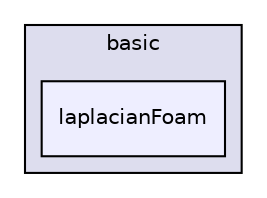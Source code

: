 digraph "applications/solvers/basic/laplacianFoam" {
  bgcolor=transparent;
  compound=true
  node [ fontsize="10", fontname="Helvetica"];
  edge [ labelfontsize="10", labelfontname="Helvetica"];
  subgraph clusterdir_c1a1d77e2de9f0a909b0abf393e236fa {
    graph [ bgcolor="#ddddee", pencolor="black", label="basic" fontname="Helvetica", fontsize="10", URL="dir_c1a1d77e2de9f0a909b0abf393e236fa.html"]
  dir_48da730b9b8bc3cee9d616c0cff40e23 [shape=box, label="laplacianFoam", style="filled", fillcolor="#eeeeff", pencolor="black", URL="dir_48da730b9b8bc3cee9d616c0cff40e23.html"];
  }
}
